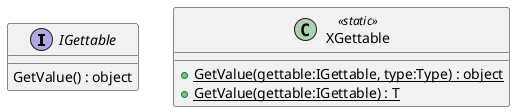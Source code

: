 @startuml
interface IGettable {
    GetValue() : object
}
class XGettable <<static>> {
    + {static} GetValue(gettable:IGettable, type:Type) : object
    + {static} GetValue(gettable:IGettable) : T
}
@enduml

